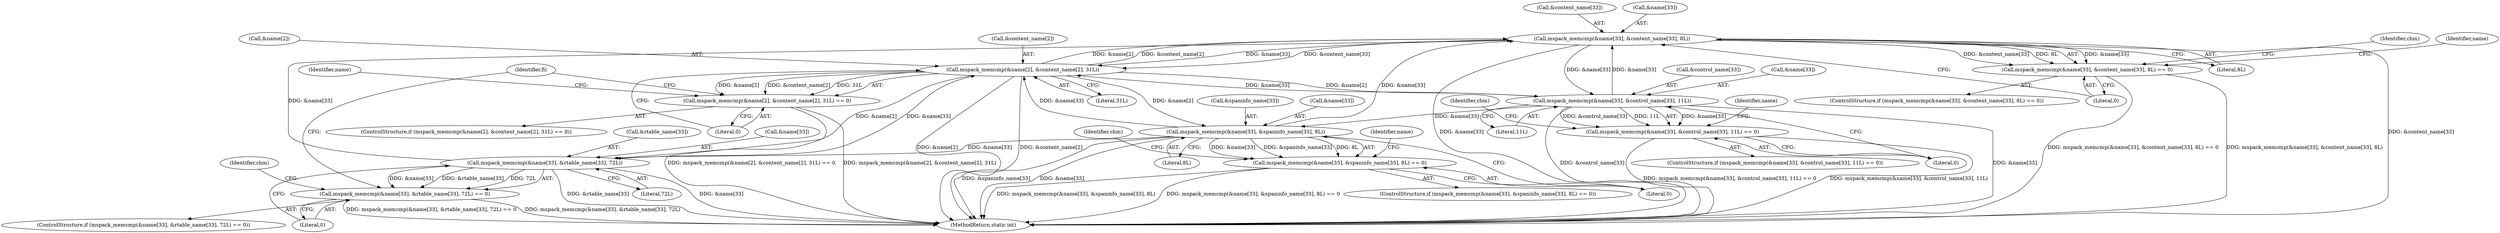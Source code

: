 digraph "0_libmspack_72e70a921f0f07fee748aec2274b30784e1d312a@array" {
"1000933" [label="(Call,mspack_memcmp(&name[33], &content_name[33], 8L))"];
"1000919" [label="(Call,mspack_memcmp(&name[2], &content_name[2], 31L))"];
"1000933" [label="(Call,mspack_memcmp(&name[33], &content_name[33], 8L))"];
"1000977" [label="(Call,mspack_memcmp(&name[33], &spaninfo_name[33], 8L))"];
"1000955" [label="(Call,mspack_memcmp(&name[33], &control_name[33], 11L))"];
"1000999" [label="(Call,mspack_memcmp(&name[33], &rtable_name[33], 72L))"];
"1000918" [label="(Call,mspack_memcmp(&name[2], &content_name[2], 31L) == 0)"];
"1000932" [label="(Call,mspack_memcmp(&name[33], &content_name[33], 8L) == 0)"];
"1000954" [label="(Call,mspack_memcmp(&name[33], &control_name[33], 11L) == 0)"];
"1000976" [label="(Call,mspack_memcmp(&name[33], &spaninfo_name[33], 8L) == 0)"];
"1000998" [label="(Call,mspack_memcmp(&name[33], &rtable_name[33], 72L) == 0)"];
"1000982" [label="(Call,&spaninfo_name[33])"];
"1000964" [label="(Literal,11L)"];
"1000953" [label="(ControlStructure,if (mspack_memcmp(&name[33], &control_name[33], 11L) == 0))"];
"1000917" [label="(ControlStructure,if (mspack_memcmp(&name[2], &content_name[2], 31L) == 0))"];
"1000938" [label="(Call,&content_name[33])"];
"1000928" [label="(Literal,31L)"];
"1000918" [label="(Call,mspack_memcmp(&name[2], &content_name[2], 31L) == 0)"];
"1001020" [label="(Identifier,fi)"];
"1000992" [label="(Identifier,chm)"];
"1001002" [label="(Identifier,name)"];
"1000970" [label="(Identifier,chm)"];
"1000997" [label="(ControlStructure,if (mspack_memcmp(&name[33], &rtable_name[33], 72L) == 0))"];
"1000998" [label="(Call,mspack_memcmp(&name[33], &rtable_name[33], 72L) == 0)"];
"1000975" [label="(ControlStructure,if (mspack_memcmp(&name[33], &spaninfo_name[33], 8L) == 0))"];
"1000931" [label="(ControlStructure,if (mspack_memcmp(&name[33], &content_name[33], 8L) == 0))"];
"1000933" [label="(Call,mspack_memcmp(&name[33], &content_name[33], 8L))"];
"1000980" [label="(Identifier,name)"];
"1000976" [label="(Call,mspack_memcmp(&name[33], &spaninfo_name[33], 8L) == 0)"];
"1001014" [label="(Identifier,chm)"];
"1000920" [label="(Call,&name[2])"];
"1000943" [label="(Literal,0)"];
"1000919" [label="(Call,mspack_memcmp(&name[2], &content_name[2], 31L))"];
"1000936" [label="(Identifier,name)"];
"1000986" [label="(Literal,8L)"];
"1001009" [label="(Literal,0)"];
"1000954" [label="(Call,mspack_memcmp(&name[33], &control_name[33], 11L) == 0)"];
"1001000" [label="(Call,&name[33])"];
"1000932" [label="(Call,mspack_memcmp(&name[33], &content_name[33], 8L) == 0)"];
"1000977" [label="(Call,mspack_memcmp(&name[33], &spaninfo_name[33], 8L))"];
"1000942" [label="(Literal,8L)"];
"1000924" [label="(Call,&content_name[2])"];
"1000978" [label="(Call,&name[33])"];
"1001008" [label="(Literal,72L)"];
"1000929" [label="(Literal,0)"];
"1000999" [label="(Call,mspack_memcmp(&name[33], &rtable_name[33], 72L))"];
"1000948" [label="(Identifier,chm)"];
"1000955" [label="(Call,mspack_memcmp(&name[33], &control_name[33], 11L))"];
"1001065" [label="(MethodReturn,static int)"];
"1001004" [label="(Call,&rtable_name[33])"];
"1000965" [label="(Literal,0)"];
"1000958" [label="(Identifier,name)"];
"1000934" [label="(Call,&name[33])"];
"1000960" [label="(Call,&control_name[33])"];
"1000956" [label="(Call,&name[33])"];
"1000987" [label="(Literal,0)"];
"1000933" -> "1000932"  [label="AST: "];
"1000933" -> "1000942"  [label="CFG: "];
"1000934" -> "1000933"  [label="AST: "];
"1000938" -> "1000933"  [label="AST: "];
"1000942" -> "1000933"  [label="AST: "];
"1000943" -> "1000933"  [label="CFG: "];
"1000933" -> "1001065"  [label="DDG: &name[33]"];
"1000933" -> "1001065"  [label="DDG: &content_name[33]"];
"1000933" -> "1000919"  [label="DDG: &name[33]"];
"1000933" -> "1000919"  [label="DDG: &content_name[33]"];
"1000933" -> "1000932"  [label="DDG: &name[33]"];
"1000933" -> "1000932"  [label="DDG: &content_name[33]"];
"1000933" -> "1000932"  [label="DDG: 8L"];
"1000919" -> "1000933"  [label="DDG: &name[2]"];
"1000919" -> "1000933"  [label="DDG: &content_name[2]"];
"1000977" -> "1000933"  [label="DDG: &name[33]"];
"1000955" -> "1000933"  [label="DDG: &name[33]"];
"1000999" -> "1000933"  [label="DDG: &name[33]"];
"1000933" -> "1000955"  [label="DDG: &name[33]"];
"1000919" -> "1000918"  [label="AST: "];
"1000919" -> "1000928"  [label="CFG: "];
"1000920" -> "1000919"  [label="AST: "];
"1000924" -> "1000919"  [label="AST: "];
"1000928" -> "1000919"  [label="AST: "];
"1000929" -> "1000919"  [label="CFG: "];
"1000919" -> "1001065"  [label="DDG: &name[2]"];
"1000919" -> "1001065"  [label="DDG: &content_name[2]"];
"1000919" -> "1000918"  [label="DDG: &name[2]"];
"1000919" -> "1000918"  [label="DDG: &content_name[2]"];
"1000919" -> "1000918"  [label="DDG: 31L"];
"1000977" -> "1000919"  [label="DDG: &name[33]"];
"1000955" -> "1000919"  [label="DDG: &name[33]"];
"1000999" -> "1000919"  [label="DDG: &name[33]"];
"1000919" -> "1000955"  [label="DDG: &name[2]"];
"1000919" -> "1000977"  [label="DDG: &name[2]"];
"1000919" -> "1000999"  [label="DDG: &name[2]"];
"1000977" -> "1000976"  [label="AST: "];
"1000977" -> "1000986"  [label="CFG: "];
"1000978" -> "1000977"  [label="AST: "];
"1000982" -> "1000977"  [label="AST: "];
"1000986" -> "1000977"  [label="AST: "];
"1000987" -> "1000977"  [label="CFG: "];
"1000977" -> "1001065"  [label="DDG: &spaninfo_name[33]"];
"1000977" -> "1001065"  [label="DDG: &name[33]"];
"1000977" -> "1000976"  [label="DDG: &name[33]"];
"1000977" -> "1000976"  [label="DDG: &spaninfo_name[33]"];
"1000977" -> "1000976"  [label="DDG: 8L"];
"1000955" -> "1000977"  [label="DDG: &name[33]"];
"1000977" -> "1000999"  [label="DDG: &name[33]"];
"1000955" -> "1000954"  [label="AST: "];
"1000955" -> "1000964"  [label="CFG: "];
"1000956" -> "1000955"  [label="AST: "];
"1000960" -> "1000955"  [label="AST: "];
"1000964" -> "1000955"  [label="AST: "];
"1000965" -> "1000955"  [label="CFG: "];
"1000955" -> "1001065"  [label="DDG: &control_name[33]"];
"1000955" -> "1001065"  [label="DDG: &name[33]"];
"1000955" -> "1000954"  [label="DDG: &name[33]"];
"1000955" -> "1000954"  [label="DDG: &control_name[33]"];
"1000955" -> "1000954"  [label="DDG: 11L"];
"1000999" -> "1000998"  [label="AST: "];
"1000999" -> "1001008"  [label="CFG: "];
"1001000" -> "1000999"  [label="AST: "];
"1001004" -> "1000999"  [label="AST: "];
"1001008" -> "1000999"  [label="AST: "];
"1001009" -> "1000999"  [label="CFG: "];
"1000999" -> "1001065"  [label="DDG: &rtable_name[33]"];
"1000999" -> "1001065"  [label="DDG: &name[33]"];
"1000999" -> "1000998"  [label="DDG: &name[33]"];
"1000999" -> "1000998"  [label="DDG: &rtable_name[33]"];
"1000999" -> "1000998"  [label="DDG: 72L"];
"1000918" -> "1000917"  [label="AST: "];
"1000918" -> "1000929"  [label="CFG: "];
"1000929" -> "1000918"  [label="AST: "];
"1000936" -> "1000918"  [label="CFG: "];
"1001020" -> "1000918"  [label="CFG: "];
"1000918" -> "1001065"  [label="DDG: mspack_memcmp(&name[2], &content_name[2], 31L) == 0"];
"1000918" -> "1001065"  [label="DDG: mspack_memcmp(&name[2], &content_name[2], 31L)"];
"1000932" -> "1000931"  [label="AST: "];
"1000932" -> "1000943"  [label="CFG: "];
"1000943" -> "1000932"  [label="AST: "];
"1000948" -> "1000932"  [label="CFG: "];
"1000958" -> "1000932"  [label="CFG: "];
"1000932" -> "1001065"  [label="DDG: mspack_memcmp(&name[33], &content_name[33], 8L)"];
"1000932" -> "1001065"  [label="DDG: mspack_memcmp(&name[33], &content_name[33], 8L) == 0"];
"1000954" -> "1000953"  [label="AST: "];
"1000954" -> "1000965"  [label="CFG: "];
"1000965" -> "1000954"  [label="AST: "];
"1000970" -> "1000954"  [label="CFG: "];
"1000980" -> "1000954"  [label="CFG: "];
"1000954" -> "1001065"  [label="DDG: mspack_memcmp(&name[33], &control_name[33], 11L) == 0"];
"1000954" -> "1001065"  [label="DDG: mspack_memcmp(&name[33], &control_name[33], 11L)"];
"1000976" -> "1000975"  [label="AST: "];
"1000976" -> "1000987"  [label="CFG: "];
"1000987" -> "1000976"  [label="AST: "];
"1000992" -> "1000976"  [label="CFG: "];
"1001002" -> "1000976"  [label="CFG: "];
"1000976" -> "1001065"  [label="DDG: mspack_memcmp(&name[33], &spaninfo_name[33], 8L)"];
"1000976" -> "1001065"  [label="DDG: mspack_memcmp(&name[33], &spaninfo_name[33], 8L) == 0"];
"1000998" -> "1000997"  [label="AST: "];
"1000998" -> "1001009"  [label="CFG: "];
"1001009" -> "1000998"  [label="AST: "];
"1001014" -> "1000998"  [label="CFG: "];
"1001020" -> "1000998"  [label="CFG: "];
"1000998" -> "1001065"  [label="DDG: mspack_memcmp(&name[33], &rtable_name[33], 72L) == 0"];
"1000998" -> "1001065"  [label="DDG: mspack_memcmp(&name[33], &rtable_name[33], 72L)"];
}
